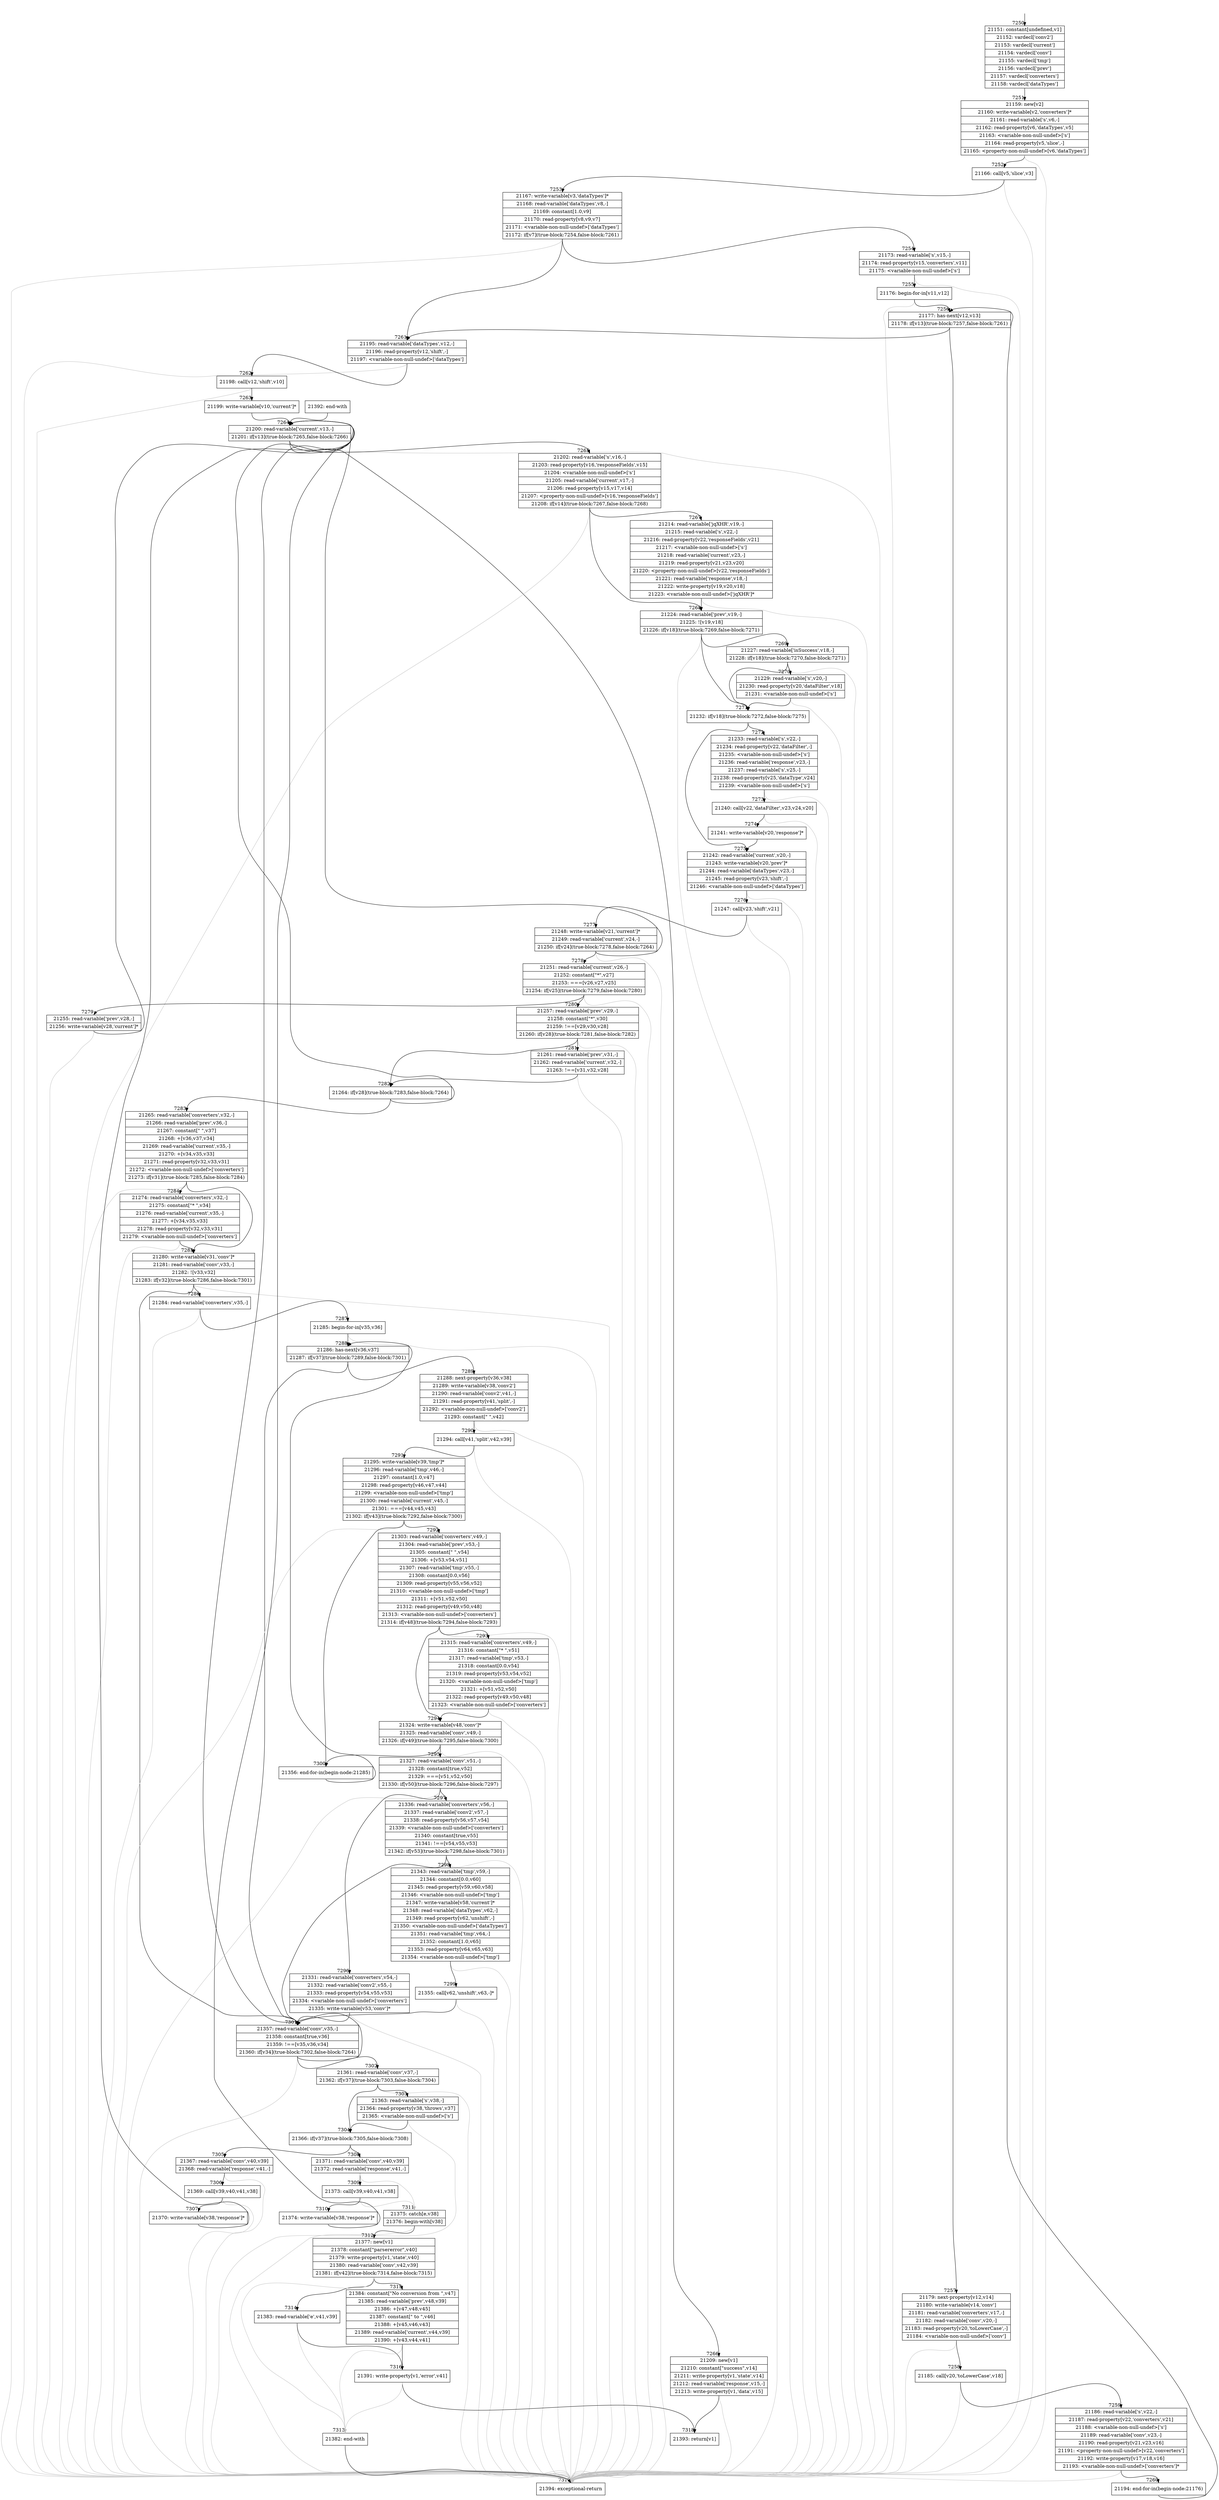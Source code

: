 digraph {
rankdir="TD"
BB_entry467[shape=none,label=""];
BB_entry467 -> BB7250 [tailport=s, headport=n, headlabel="    7250"]
BB7250 [shape=record label="{21151: constant[undefined,v1]|21152: vardecl['conv2']|21153: vardecl['current']|21154: vardecl['conv']|21155: vardecl['tmp']|21156: vardecl['prev']|21157: vardecl['converters']|21158: vardecl['dataTypes']}" ] 
BB7250 -> BB7251 [tailport=s, headport=n, headlabel="      7251"]
BB7251 [shape=record label="{21159: new[v2]|21160: write-variable[v2,'converters']*|21161: read-variable['s',v6,-]|21162: read-property[v6,'dataTypes',v5]|21163: \<variable-non-null-undef\>['s']|21164: read-property[v5,'slice',-]|21165: \<property-non-null-undef\>[v6,'dataTypes']}" ] 
BB7251 -> BB7252 [tailport=s, headport=n, headlabel="      7252"]
BB7251 -> BB7319 [tailport=s, headport=n, color=gray, headlabel="      7319"]
BB7252 [shape=record label="{21166: call[v5,'slice',v3]}" ] 
BB7252 -> BB7253 [tailport=s, headport=n, headlabel="      7253"]
BB7252 -> BB7319 [tailport=s, headport=n, color=gray]
BB7253 [shape=record label="{21167: write-variable[v3,'dataTypes']*|21168: read-variable['dataTypes',v8,-]|21169: constant[1.0,v9]|21170: read-property[v8,v9,v7]|21171: \<variable-non-null-undef\>['dataTypes']|21172: if[v7](true-block:7254,false-block:7261)}" ] 
BB7253 -> BB7254 [tailport=s, headport=n, headlabel="      7254"]
BB7253 -> BB7261 [tailport=s, headport=n, headlabel="      7261"]
BB7253 -> BB7319 [tailport=s, headport=n, color=gray]
BB7254 [shape=record label="{21173: read-variable['s',v15,-]|21174: read-property[v15,'converters',v11]|21175: \<variable-non-null-undef\>['s']}" ] 
BB7254 -> BB7255 [tailport=s, headport=n, headlabel="      7255"]
BB7254 -> BB7319 [tailport=s, headport=n, color=gray]
BB7255 [shape=record label="{21176: begin-for-in[v11,v12]}" ] 
BB7255 -> BB7256 [tailport=s, headport=n, headlabel="      7256"]
BB7255 -> BB7319 [tailport=s, headport=n, color=gray]
BB7256 [shape=record label="{21177: has-next[v12,v13]|21178: if[v13](true-block:7257,false-block:7261)}" ] 
BB7256 -> BB7257 [tailport=s, headport=n, headlabel="      7257"]
BB7256 -> BB7261 [tailport=s, headport=n]
BB7257 [shape=record label="{21179: next-property[v12,v14]|21180: write-variable[v14,'conv']|21181: read-variable['converters',v17,-]|21182: read-variable['conv',v20,-]|21183: read-property[v20,'toLowerCase',-]|21184: \<variable-non-null-undef\>['conv']}" ] 
BB7257 -> BB7258 [tailport=s, headport=n, headlabel="      7258"]
BB7257 -> BB7319 [tailport=s, headport=n, color=gray]
BB7258 [shape=record label="{21185: call[v20,'toLowerCase',v18]}" ] 
BB7258 -> BB7259 [tailport=s, headport=n, headlabel="      7259"]
BB7258 -> BB7319 [tailport=s, headport=n, color=gray]
BB7259 [shape=record label="{21186: read-variable['s',v22,-]|21187: read-property[v22,'converters',v21]|21188: \<variable-non-null-undef\>['s']|21189: read-variable['conv',v23,-]|21190: read-property[v21,v23,v16]|21191: \<property-non-null-undef\>[v22,'converters']|21192: write-property[v17,v18,v16]|21193: \<variable-non-null-undef\>['converters']*}" ] 
BB7259 -> BB7260 [tailport=s, headport=n, headlabel="      7260"]
BB7259 -> BB7319 [tailport=s, headport=n, color=gray]
BB7260 [shape=record label="{21194: end-for-in(begin-node:21176)}" ] 
BB7260 -> BB7256 [tailport=s, headport=n]
BB7261 [shape=record label="{21195: read-variable['dataTypes',v12,-]|21196: read-property[v12,'shift',-]|21197: \<variable-non-null-undef\>['dataTypes']}" ] 
BB7261 -> BB7262 [tailport=s, headport=n, headlabel="      7262"]
BB7261 -> BB7319 [tailport=s, headport=n, color=gray]
BB7262 [shape=record label="{21198: call[v12,'shift',v10]}" ] 
BB7262 -> BB7263 [tailport=s, headport=n, headlabel="      7263"]
BB7262 -> BB7319 [tailport=s, headport=n, color=gray]
BB7263 [shape=record label="{21199: write-variable[v10,'current']*}" ] 
BB7263 -> BB7264 [tailport=s, headport=n, headlabel="      7264"]
BB7264 [shape=record label="{21200: read-variable['current',v13,-]|21201: if[v13](true-block:7265,false-block:7266)}" ] 
BB7264 -> BB7265 [tailport=s, headport=n, headlabel="      7265"]
BB7264 -> BB7266 [tailport=s, headport=n, headlabel="      7266"]
BB7264 -> BB7319 [tailport=s, headport=n, color=gray]
BB7265 [shape=record label="{21202: read-variable['s',v16,-]|21203: read-property[v16,'responseFields',v15]|21204: \<variable-non-null-undef\>['s']|21205: read-variable['current',v17,-]|21206: read-property[v15,v17,v14]|21207: \<property-non-null-undef\>[v16,'responseFields']|21208: if[v14](true-block:7267,false-block:7268)}" ] 
BB7265 -> BB7267 [tailport=s, headport=n, headlabel="      7267"]
BB7265 -> BB7268 [tailport=s, headport=n, headlabel="      7268"]
BB7265 -> BB7319 [tailport=s, headport=n, color=gray]
BB7266 [shape=record label="{21209: new[v1]|21210: constant[\"success\",v14]|21211: write-property[v1,'state',v14]|21212: read-variable['response',v15,-]|21213: write-property[v1,'data',v15]}" ] 
BB7266 -> BB7318 [tailport=s, headport=n, headlabel="      7318"]
BB7266 -> BB7319 [tailport=s, headport=n, color=gray]
BB7267 [shape=record label="{21214: read-variable['jqXHR',v19,-]|21215: read-variable['s',v22,-]|21216: read-property[v22,'responseFields',v21]|21217: \<variable-non-null-undef\>['s']|21218: read-variable['current',v23,-]|21219: read-property[v21,v23,v20]|21220: \<property-non-null-undef\>[v22,'responseFields']|21221: read-variable['response',v18,-]|21222: write-property[v19,v20,v18]|21223: \<variable-non-null-undef\>['jqXHR']*}" ] 
BB7267 -> BB7268 [tailport=s, headport=n]
BB7267 -> BB7319 [tailport=s, headport=n, color=gray]
BB7268 [shape=record label="{21224: read-variable['prev',v19,-]|21225: ![v19,v18]|21226: if[v18](true-block:7269,false-block:7271)}" ] 
BB7268 -> BB7271 [tailport=s, headport=n, headlabel="      7271"]
BB7268 -> BB7269 [tailport=s, headport=n, headlabel="      7269"]
BB7268 -> BB7319 [tailport=s, headport=n, color=gray]
BB7269 [shape=record label="{21227: read-variable['isSuccess',v18,-]|21228: if[v18](true-block:7270,false-block:7271)}" ] 
BB7269 -> BB7271 [tailport=s, headport=n]
BB7269 -> BB7270 [tailport=s, headport=n, headlabel="      7270"]
BB7269 -> BB7319 [tailport=s, headport=n, color=gray]
BB7270 [shape=record label="{21229: read-variable['s',v20,-]|21230: read-property[v20,'dataFilter',v18]|21231: \<variable-non-null-undef\>['s']}" ] 
BB7270 -> BB7271 [tailport=s, headport=n]
BB7270 -> BB7319 [tailport=s, headport=n, color=gray]
BB7271 [shape=record label="{21232: if[v18](true-block:7272,false-block:7275)}" ] 
BB7271 -> BB7272 [tailport=s, headport=n, headlabel="      7272"]
BB7271 -> BB7275 [tailport=s, headport=n, headlabel="      7275"]
BB7272 [shape=record label="{21233: read-variable['s',v22,-]|21234: read-property[v22,'dataFilter',-]|21235: \<variable-non-null-undef\>['s']|21236: read-variable['response',v23,-]|21237: read-variable['s',v25,-]|21238: read-property[v25,'dataType',v24]|21239: \<variable-non-null-undef\>['s']}" ] 
BB7272 -> BB7273 [tailport=s, headport=n, headlabel="      7273"]
BB7272 -> BB7319 [tailport=s, headport=n, color=gray]
BB7273 [shape=record label="{21240: call[v22,'dataFilter',v23,v24,v20]}" ] 
BB7273 -> BB7274 [tailport=s, headport=n, headlabel="      7274"]
BB7273 -> BB7319 [tailport=s, headport=n, color=gray]
BB7274 [shape=record label="{21241: write-variable[v20,'response']*}" ] 
BB7274 -> BB7275 [tailport=s, headport=n]
BB7275 [shape=record label="{21242: read-variable['current',v20,-]|21243: write-variable[v20,'prev']*|21244: read-variable['dataTypes',v23,-]|21245: read-property[v23,'shift',-]|21246: \<variable-non-null-undef\>['dataTypes']}" ] 
BB7275 -> BB7276 [tailport=s, headport=n, headlabel="      7276"]
BB7275 -> BB7319 [tailport=s, headport=n, color=gray]
BB7276 [shape=record label="{21247: call[v23,'shift',v21]}" ] 
BB7276 -> BB7277 [tailport=s, headport=n, headlabel="      7277"]
BB7276 -> BB7319 [tailport=s, headport=n, color=gray]
BB7277 [shape=record label="{21248: write-variable[v21,'current']*|21249: read-variable['current',v24,-]|21250: if[v24](true-block:7278,false-block:7264)}" ] 
BB7277 -> BB7278 [tailport=s, headport=n, headlabel="      7278"]
BB7277 -> BB7264 [tailport=s, headport=n]
BB7277 -> BB7319 [tailport=s, headport=n, color=gray]
BB7278 [shape=record label="{21251: read-variable['current',v26,-]|21252: constant[\"*\",v27]|21253: ===[v26,v27,v25]|21254: if[v25](true-block:7279,false-block:7280)}" ] 
BB7278 -> BB7279 [tailport=s, headport=n, headlabel="      7279"]
BB7278 -> BB7280 [tailport=s, headport=n, headlabel="      7280"]
BB7278 -> BB7319 [tailport=s, headport=n, color=gray]
BB7279 [shape=record label="{21255: read-variable['prev',v28,-]|21256: write-variable[v28,'current']*}" ] 
BB7279 -> BB7264 [tailport=s, headport=n]
BB7279 -> BB7319 [tailport=s, headport=n, color=gray]
BB7280 [shape=record label="{21257: read-variable['prev',v29,-]|21258: constant[\"*\",v30]|21259: !==[v29,v30,v28]|21260: if[v28](true-block:7281,false-block:7282)}" ] 
BB7280 -> BB7282 [tailport=s, headport=n, headlabel="      7282"]
BB7280 -> BB7281 [tailport=s, headport=n, headlabel="      7281"]
BB7280 -> BB7319 [tailport=s, headport=n, color=gray]
BB7281 [shape=record label="{21261: read-variable['prev',v31,-]|21262: read-variable['current',v32,-]|21263: !==[v31,v32,v28]}" ] 
BB7281 -> BB7282 [tailport=s, headport=n]
BB7281 -> BB7319 [tailport=s, headport=n, color=gray]
BB7282 [shape=record label="{21264: if[v28](true-block:7283,false-block:7264)}" ] 
BB7282 -> BB7283 [tailport=s, headport=n, headlabel="      7283"]
BB7282 -> BB7264 [tailport=s, headport=n]
BB7283 [shape=record label="{21265: read-variable['converters',v32,-]|21266: read-variable['prev',v36,-]|21267: constant[\" \",v37]|21268: +[v36,v37,v34]|21269: read-variable['current',v35,-]|21270: +[v34,v35,v33]|21271: read-property[v32,v33,v31]|21272: \<variable-non-null-undef\>['converters']|21273: if[v31](true-block:7285,false-block:7284)}" ] 
BB7283 -> BB7285 [tailport=s, headport=n, headlabel="      7285"]
BB7283 -> BB7284 [tailport=s, headport=n, headlabel="      7284"]
BB7283 -> BB7319 [tailport=s, headport=n, color=gray]
BB7284 [shape=record label="{21274: read-variable['converters',v32,-]|21275: constant[\"* \",v34]|21276: read-variable['current',v35,-]|21277: +[v34,v35,v33]|21278: read-property[v32,v33,v31]|21279: \<variable-non-null-undef\>['converters']}" ] 
BB7284 -> BB7285 [tailport=s, headport=n]
BB7284 -> BB7319 [tailport=s, headport=n, color=gray]
BB7285 [shape=record label="{21280: write-variable[v31,'conv']*|21281: read-variable['conv',v33,-]|21282: ![v33,v32]|21283: if[v32](true-block:7286,false-block:7301)}" ] 
BB7285 -> BB7286 [tailport=s, headport=n, headlabel="      7286"]
BB7285 -> BB7301 [tailport=s, headport=n, headlabel="      7301"]
BB7285 -> BB7319 [tailport=s, headport=n, color=gray]
BB7286 [shape=record label="{21284: read-variable['converters',v35,-]}" ] 
BB7286 -> BB7287 [tailport=s, headport=n, headlabel="      7287"]
BB7286 -> BB7319 [tailport=s, headport=n, color=gray]
BB7287 [shape=record label="{21285: begin-for-in[v35,v36]}" ] 
BB7287 -> BB7288 [tailport=s, headport=n, headlabel="      7288"]
BB7287 -> BB7319 [tailport=s, headport=n, color=gray]
BB7288 [shape=record label="{21286: has-next[v36,v37]|21287: if[v37](true-block:7289,false-block:7301)}" ] 
BB7288 -> BB7289 [tailport=s, headport=n, headlabel="      7289"]
BB7288 -> BB7301 [tailport=s, headport=n]
BB7289 [shape=record label="{21288: next-property[v36,v38]|21289: write-variable[v38,'conv2']|21290: read-variable['conv2',v41,-]|21291: read-property[v41,'split',-]|21292: \<variable-non-null-undef\>['conv2']|21293: constant[\" \",v42]}" ] 
BB7289 -> BB7290 [tailport=s, headport=n, headlabel="      7290"]
BB7289 -> BB7319 [tailport=s, headport=n, color=gray]
BB7290 [shape=record label="{21294: call[v41,'split',v42,v39]}" ] 
BB7290 -> BB7291 [tailport=s, headport=n, headlabel="      7291"]
BB7290 -> BB7319 [tailport=s, headport=n, color=gray]
BB7291 [shape=record label="{21295: write-variable[v39,'tmp']*|21296: read-variable['tmp',v46,-]|21297: constant[1.0,v47]|21298: read-property[v46,v47,v44]|21299: \<variable-non-null-undef\>['tmp']|21300: read-variable['current',v45,-]|21301: ===[v44,v45,v43]|21302: if[v43](true-block:7292,false-block:7300)}" ] 
BB7291 -> BB7292 [tailport=s, headport=n, headlabel="      7292"]
BB7291 -> BB7300 [tailport=s, headport=n, headlabel="      7300"]
BB7291 -> BB7319 [tailport=s, headport=n, color=gray]
BB7292 [shape=record label="{21303: read-variable['converters',v49,-]|21304: read-variable['prev',v53,-]|21305: constant[\" \",v54]|21306: +[v53,v54,v51]|21307: read-variable['tmp',v55,-]|21308: constant[0.0,v56]|21309: read-property[v55,v56,v52]|21310: \<variable-non-null-undef\>['tmp']|21311: +[v51,v52,v50]|21312: read-property[v49,v50,v48]|21313: \<variable-non-null-undef\>['converters']|21314: if[v48](true-block:7294,false-block:7293)}" ] 
BB7292 -> BB7294 [tailport=s, headport=n, headlabel="      7294"]
BB7292 -> BB7293 [tailport=s, headport=n, headlabel="      7293"]
BB7292 -> BB7319 [tailport=s, headport=n, color=gray]
BB7293 [shape=record label="{21315: read-variable['converters',v49,-]|21316: constant[\"* \",v51]|21317: read-variable['tmp',v53,-]|21318: constant[0.0,v54]|21319: read-property[v53,v54,v52]|21320: \<variable-non-null-undef\>['tmp']|21321: +[v51,v52,v50]|21322: read-property[v49,v50,v48]|21323: \<variable-non-null-undef\>['converters']}" ] 
BB7293 -> BB7294 [tailport=s, headport=n]
BB7293 -> BB7319 [tailport=s, headport=n, color=gray]
BB7294 [shape=record label="{21324: write-variable[v48,'conv']*|21325: read-variable['conv',v49,-]|21326: if[v49](true-block:7295,false-block:7300)}" ] 
BB7294 -> BB7295 [tailport=s, headport=n, headlabel="      7295"]
BB7294 -> BB7300 [tailport=s, headport=n]
BB7294 -> BB7319 [tailport=s, headport=n, color=gray]
BB7295 [shape=record label="{21327: read-variable['conv',v51,-]|21328: constant[true,v52]|21329: ===[v51,v52,v50]|21330: if[v50](true-block:7296,false-block:7297)}" ] 
BB7295 -> BB7296 [tailport=s, headport=n, headlabel="      7296"]
BB7295 -> BB7297 [tailport=s, headport=n, headlabel="      7297"]
BB7295 -> BB7319 [tailport=s, headport=n, color=gray]
BB7296 [shape=record label="{21331: read-variable['converters',v54,-]|21332: read-variable['conv2',v55,-]|21333: read-property[v54,v55,v53]|21334: \<variable-non-null-undef\>['converters']|21335: write-variable[v53,'conv']*}" ] 
BB7296 -> BB7301 [tailport=s, headport=n]
BB7296 -> BB7319 [tailport=s, headport=n, color=gray]
BB7297 [shape=record label="{21336: read-variable['converters',v56,-]|21337: read-variable['conv2',v57,-]|21338: read-property[v56,v57,v54]|21339: \<variable-non-null-undef\>['converters']|21340: constant[true,v55]|21341: !==[v54,v55,v53]|21342: if[v53](true-block:7298,false-block:7301)}" ] 
BB7297 -> BB7298 [tailport=s, headport=n, headlabel="      7298"]
BB7297 -> BB7301 [tailport=s, headport=n]
BB7297 -> BB7319 [tailport=s, headport=n, color=gray]
BB7298 [shape=record label="{21343: read-variable['tmp',v59,-]|21344: constant[0.0,v60]|21345: read-property[v59,v60,v58]|21346: \<variable-non-null-undef\>['tmp']|21347: write-variable[v58,'current']*|21348: read-variable['dataTypes',v62,-]|21349: read-property[v62,'unshift',-]|21350: \<variable-non-null-undef\>['dataTypes']|21351: read-variable['tmp',v64,-]|21352: constant[1.0,v65]|21353: read-property[v64,v65,v63]|21354: \<variable-non-null-undef\>['tmp']}" ] 
BB7298 -> BB7299 [tailport=s, headport=n, headlabel="      7299"]
BB7298 -> BB7319 [tailport=s, headport=n, color=gray]
BB7299 [shape=record label="{21355: call[v62,'unshift',v63,-]*}" ] 
BB7299 -> BB7301 [tailport=s, headport=n]
BB7299 -> BB7319 [tailport=s, headport=n, color=gray]
BB7300 [shape=record label="{21356: end-for-in(begin-node:21285)}" ] 
BB7300 -> BB7288 [tailport=s, headport=n]
BB7301 [shape=record label="{21357: read-variable['conv',v35,-]|21358: constant[true,v36]|21359: !==[v35,v36,v34]|21360: if[v34](true-block:7302,false-block:7264)}" ] 
BB7301 -> BB7302 [tailport=s, headport=n, headlabel="      7302"]
BB7301 -> BB7264 [tailport=s, headport=n]
BB7301 -> BB7319 [tailport=s, headport=n, color=gray]
BB7302 [shape=record label="{21361: read-variable['conv',v37,-]|21362: if[v37](true-block:7303,false-block:7304)}" ] 
BB7302 -> BB7304 [tailport=s, headport=n, headlabel="      7304"]
BB7302 -> BB7303 [tailport=s, headport=n, headlabel="      7303"]
BB7302 -> BB7319 [tailport=s, headport=n, color=gray]
BB7303 [shape=record label="{21363: read-variable['s',v38,-]|21364: read-property[v38,'throws',v37]|21365: \<variable-non-null-undef\>['s']}" ] 
BB7303 -> BB7304 [tailport=s, headport=n]
BB7303 -> BB7319 [tailport=s, headport=n, color=gray]
BB7304 [shape=record label="{21366: if[v37](true-block:7305,false-block:7308)}" ] 
BB7304 -> BB7305 [tailport=s, headport=n, headlabel="      7305"]
BB7304 -> BB7308 [tailport=s, headport=n, headlabel="      7308"]
BB7305 [shape=record label="{21367: read-variable['conv',v40,v39]|21368: read-variable['response',v41,-]}" ] 
BB7305 -> BB7306 [tailport=s, headport=n, headlabel="      7306"]
BB7305 -> BB7319 [tailport=s, headport=n, color=gray]
BB7306 [shape=record label="{21369: call[v39,v40,v41,v38]}" ] 
BB7306 -> BB7307 [tailport=s, headport=n, headlabel="      7307"]
BB7306 -> BB7319 [tailport=s, headport=n, color=gray]
BB7307 [shape=record label="{21370: write-variable[v38,'response']*}" ] 
BB7307 -> BB7264 [tailport=s, headport=n]
BB7308 [shape=record label="{21371: read-variable['conv',v40,v39]|21372: read-variable['response',v41,-]}" ] 
BB7308 -> BB7309 [tailport=s, headport=n, headlabel="      7309"]
BB7308 -> BB7311 [tailport=s, headport=n, color=gray, headlabel="      7311"]
BB7309 [shape=record label="{21373: call[v39,v40,v41,v38]}" ] 
BB7309 -> BB7310 [tailport=s, headport=n, headlabel="      7310"]
BB7309 -> BB7311 [tailport=s, headport=n, color=gray]
BB7310 [shape=record label="{21374: write-variable[v38,'response']*}" ] 
BB7310 -> BB7264 [tailport=s, headport=n]
BB7311 [shape=record label="{21375: catch[e,v38]|21376: begin-with[v38]}" ] 
BB7311 -> BB7312 [tailport=s, headport=n, headlabel="      7312"]
BB7311 -> BB7319 [tailport=s, headport=n, color=gray]
BB7312 [shape=record label="{21377: new[v1]|21378: constant[\"parsererror\",v40]|21379: write-property[v1,'state',v40]|21380: read-variable['conv',v42,v39]|21381: if[v42](true-block:7314,false-block:7315)}" ] 
BB7312 -> BB7314 [tailport=s, headport=n, headlabel="      7314"]
BB7312 -> BB7315 [tailport=s, headport=n, headlabel="      7315"]
BB7312 -> BB7313 [tailport=s, headport=n, color=gray, headlabel="      7313"]
BB7313 [shape=record label="{21382: end-with}" ] 
BB7313 -> BB7319 [tailport=s, headport=n]
BB7314 [shape=record label="{21383: read-variable['e',v41,v39]}" ] 
BB7314 -> BB7316 [tailport=s, headport=n, headlabel="      7316"]
BB7314 -> BB7313 [tailport=s, headport=n, color=gray]
BB7315 [shape=record label="{21384: constant[\"No conversion from \",v47]|21385: read-variable['prev',v48,v39]|21386: +[v47,v48,v45]|21387: constant[\" to \",v46]|21388: +[v45,v46,v43]|21389: read-variable['current',v44,v39]|21390: +[v43,v44,v41]}" ] 
BB7315 -> BB7316 [tailport=s, headport=n]
BB7315 -> BB7313 [tailport=s, headport=n, color=gray]
BB7316 [shape=record label="{21391: write-property[v1,'error',v41]}" ] 
BB7316 -> BB7318 [tailport=s, headport=n]
BB7316 -> BB7313 [tailport=s, headport=n, color=gray]
BB7317 [shape=record label="{21392: end-with}" ] 
BB7317 -> BB7264 [tailport=s, headport=n]
BB7318 [shape=record label="{21393: return[v1]}" ] 
BB7319 [shape=record label="{21394: exceptional-return}" ] 
}
